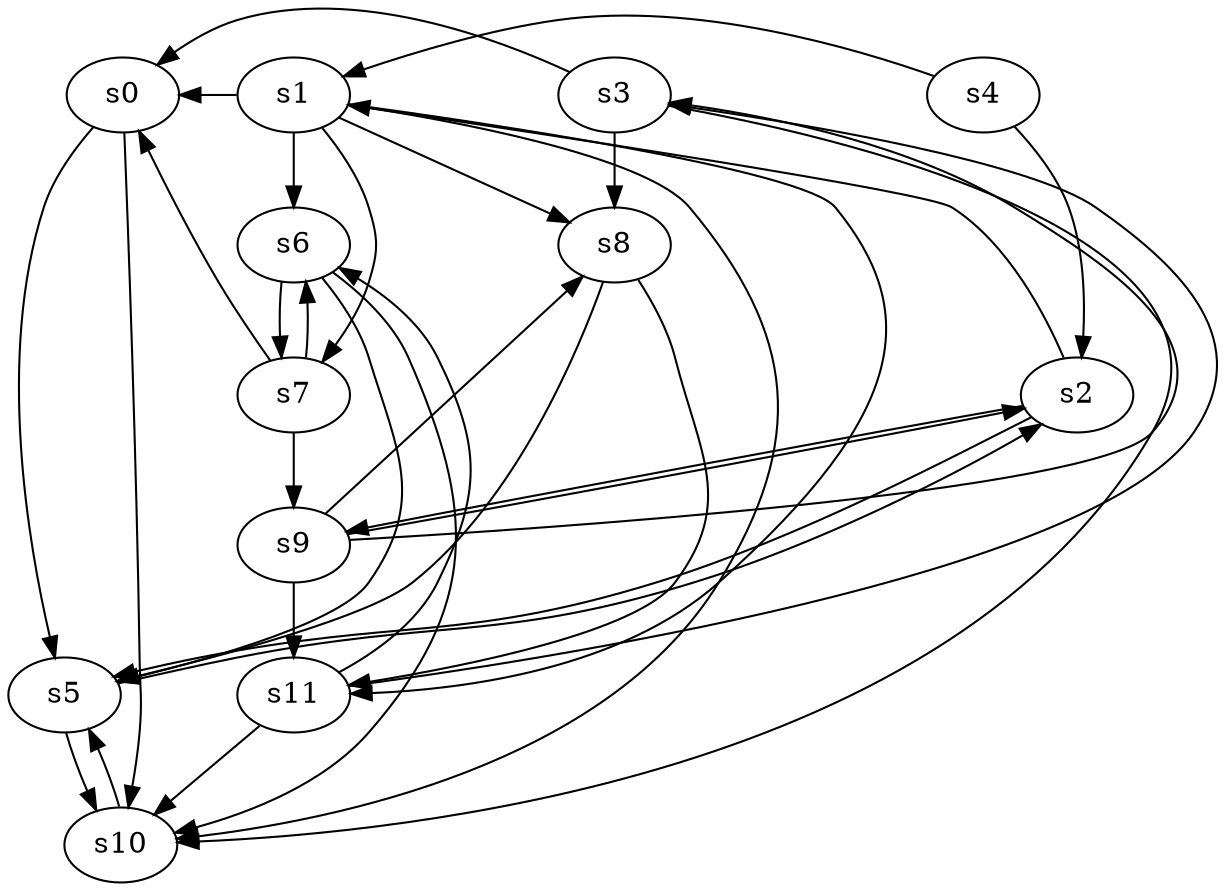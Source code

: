 digraph game_0609_complex_12 {
    s0 [name="s0", player=1];
    s1 [name="s1", player=0, target=1];
    s2 [name="s2", player=1];
    s3 [name="s3", player=1];
    s4 [name="s4", player=1];
    s5 [name="s5", player=0];
    s6 [name="s6", player=0, target=1];
    s7 [name="s7", player=1, target=1];
    s8 [name="s8", player=0];
    s9 [name="s9", player=1, target=1];
    s10 [name="s10", player=1];
    s11 [name="s11", player=1];

    s0 -> s5 [constraint="time == 19 || time == 23"];
    s0 -> s10 [constraint="time % 4 == 3"];
    s1 -> s0 [constraint="!(time % 4 == 1)"];
    s1 -> s6;
    s1 -> s7 [constraint="time == 4 || time == 6 || time == 16"];
    s1 -> s8 [constraint="time % 3 == 2 && time % 4 == 1"];
    s1 -> s10 [constraint="!(time % 5 == 2)"];
    s1 -> s11 [constraint="time % 2 == 1 || time % 5 == 3"];
    s2 -> s1 [constraint="!(time % 3 == 2)"];
    s2 -> s5 [constraint="time % 3 == 0 && time % 4 == 0"];
    s2 -> s9;
    s3 -> s0 [constraint="time % 4 == 0 || time % 3 == 1"];
    s3 -> s8;
    s3 -> s10 [constraint="time % 4 == 3 && time % 4 == 3"];
    s4 -> s1 [constraint="time == 4 || time == 8 || time == 9 || time == 26 || time == 27"];
    s4 -> s2 [constraint="time % 5 == 4 || time % 5 == 3"];
    s5 -> s2 [constraint="time % 4 == 0"];
    s5 -> s10;
    s6 -> s5 [constraint="time % 3 == 1 && time % 4 == 2"];
    s6 -> s7;
    s6 -> s10 [constraint="time % 2 == 1 || time % 3 == 0"];
    s7 -> s0 [constraint="time % 2 == 1 && time % 4 == 0"];
    s7 -> s6 [constraint="time == 12"];
    s7 -> s9;
    s8 -> s5 [constraint="time % 3 == 0"];
    s8 -> s11 [constraint="time % 5 == 0 || time % 3 == 1"];
    s9 -> s2 [constraint="time % 2 == 0 && time % 3 == 1"];
    s9 -> s3 [constraint="time % 8 == 3"];
    s9 -> s8 [constraint="time == 15"];
    s9 -> s11;
    s10 -> s5 [constraint="time % 5 == 2"];
    s11 -> s3 [constraint="!(time % 3 == 2)"];
    s11 -> s6 [constraint="time % 3 == 1 && time % 5 == 0"];
    s11 -> s10;
}

